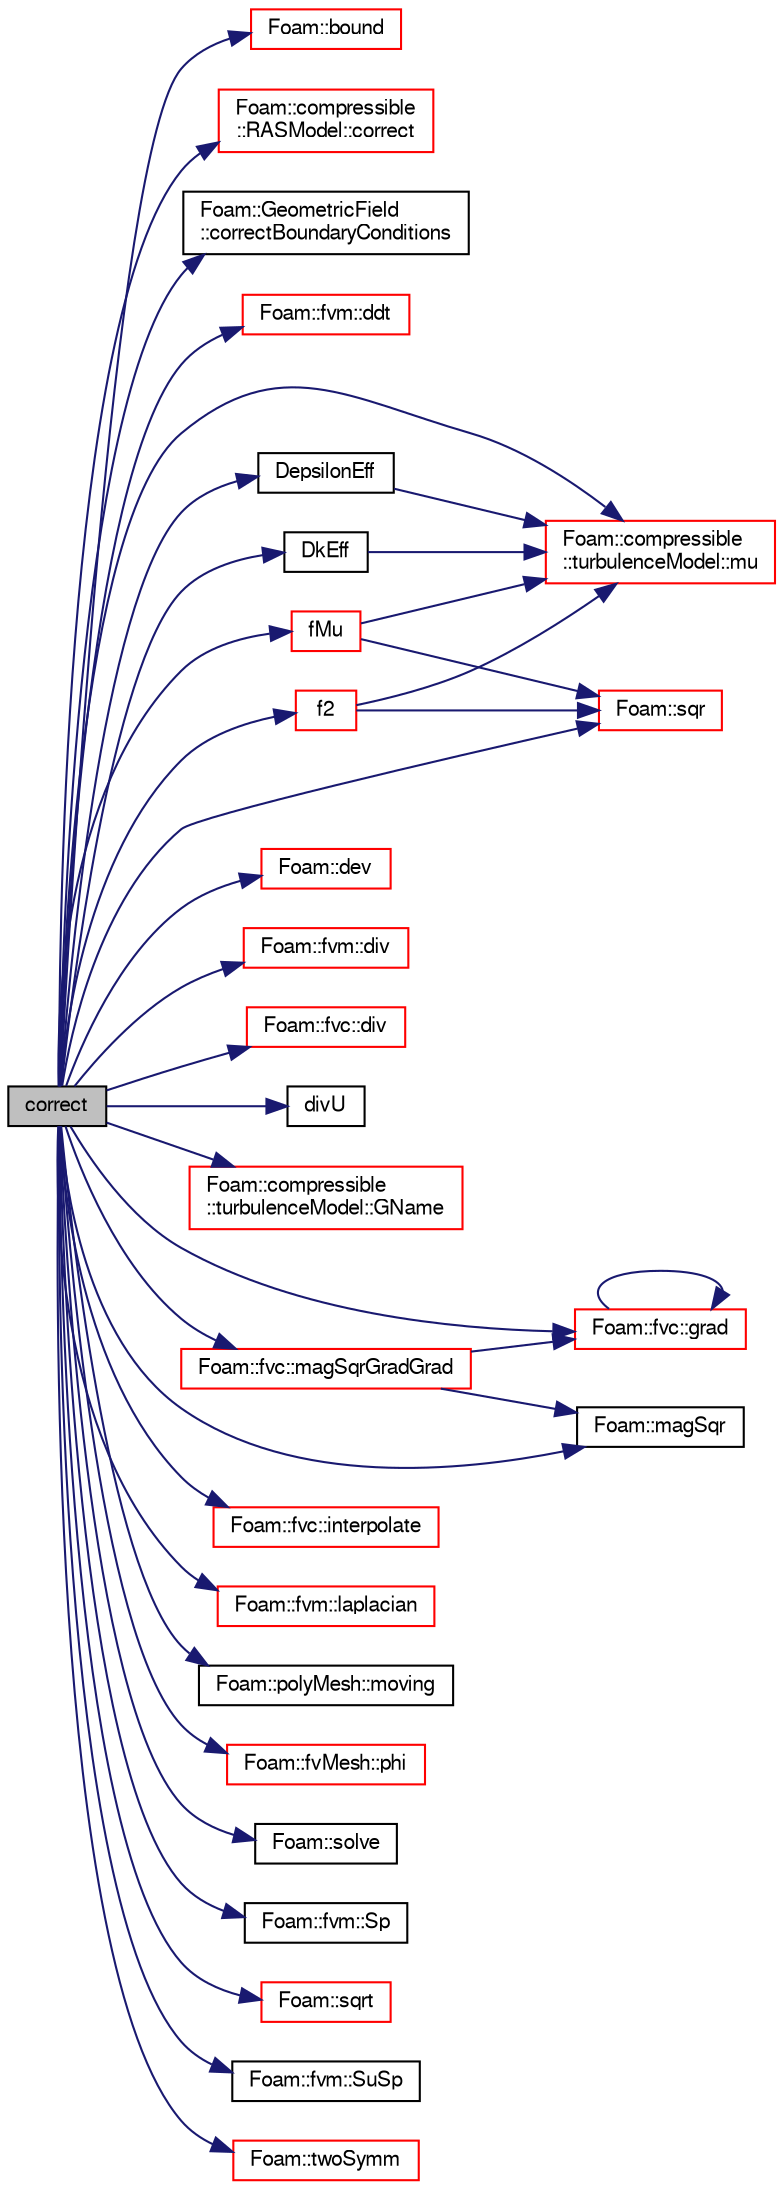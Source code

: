 digraph "correct"
{
  bgcolor="transparent";
  edge [fontname="FreeSans",fontsize="10",labelfontname="FreeSans",labelfontsize="10"];
  node [fontname="FreeSans",fontsize="10",shape=record];
  rankdir="LR";
  Node1430 [label="correct",height=0.2,width=0.4,color="black", fillcolor="grey75", style="filled", fontcolor="black"];
  Node1430 -> Node1431 [color="midnightblue",fontsize="10",style="solid",fontname="FreeSans"];
  Node1431 [label="Foam::bound",height=0.2,width=0.4,color="red",URL="$a21124.html#a334b2a2d0ce7997d360f7a018174a077",tooltip="Bound the given scalar field if it has gone unbounded. "];
  Node1430 -> Node1745 [color="midnightblue",fontsize="10",style="solid",fontname="FreeSans"];
  Node1745 [label="Foam::compressible\l::RASModel::correct",height=0.2,width=0.4,color="red",URL="$a30758.html#a3ae44b28050c3aa494c1d8e18cf618c1",tooltip="Solve the turbulence equations and correct the turbulence viscosity. "];
  Node1430 -> Node1738 [color="midnightblue",fontsize="10",style="solid",fontname="FreeSans"];
  Node1738 [label="Foam::GeometricField\l::correctBoundaryConditions",height=0.2,width=0.4,color="black",URL="$a22434.html#acaf6878ef900e593c4b20812f1b567d6",tooltip="Correct boundary field. "];
  Node1430 -> Node1747 [color="midnightblue",fontsize="10",style="solid",fontname="FreeSans"];
  Node1747 [label="Foam::fvm::ddt",height=0.2,width=0.4,color="red",URL="$a21135.html#a2d88eca98ab69b84af7ddb96e35f5a44"];
  Node1430 -> Node1748 [color="midnightblue",fontsize="10",style="solid",fontname="FreeSans"];
  Node1748 [label="DepsilonEff",height=0.2,width=0.4,color="black",URL="$a30750.html#aaeb98c07acb7524ea98bf458352bc85a",tooltip="Return the effective diffusivity for epsilon. "];
  Node1748 -> Node1749 [color="midnightblue",fontsize="10",style="solid",fontname="FreeSans"];
  Node1749 [label="Foam::compressible\l::turbulenceModel::mu",height=0.2,width=0.4,color="red",URL="$a30818.html#a54025d7e9635694b562bfb981e31e6da",tooltip="Return the laminar viscosity. "];
  Node1430 -> Node1751 [color="midnightblue",fontsize="10",style="solid",fontname="FreeSans"];
  Node1751 [label="Foam::dev",height=0.2,width=0.4,color="red",URL="$a21124.html#a042ede1d98e91923a7cc5e14e9f86854"];
  Node1430 -> Node1752 [color="midnightblue",fontsize="10",style="solid",fontname="FreeSans"];
  Node1752 [label="Foam::fvm::div",height=0.2,width=0.4,color="red",URL="$a21135.html#a058dd4757c11ae656c8d576632b33d25"];
  Node1430 -> Node1614 [color="midnightblue",fontsize="10",style="solid",fontname="FreeSans"];
  Node1614 [label="Foam::fvc::div",height=0.2,width=0.4,color="red",URL="$a21134.html#a585533948ad80abfe589d920c641f251"];
  Node1430 -> Node1761 [color="midnightblue",fontsize="10",style="solid",fontname="FreeSans"];
  Node1761 [label="divU",height=0.2,width=0.4,color="black",URL="$a38540.html#a09bc63f3dad0c233d722b7374810ad3d"];
  Node1430 -> Node1762 [color="midnightblue",fontsize="10",style="solid",fontname="FreeSans"];
  Node1762 [label="DkEff",height=0.2,width=0.4,color="black",URL="$a30750.html#a1faa4b448524c4de622637dc51aa4a30",tooltip="Return the effective diffusivity for k. "];
  Node1762 -> Node1749 [color="midnightblue",fontsize="10",style="solid",fontname="FreeSans"];
  Node1430 -> Node1763 [color="midnightblue",fontsize="10",style="solid",fontname="FreeSans"];
  Node1763 [label="f2",height=0.2,width=0.4,color="red",URL="$a30750.html#a1b4f7d92e1429c1ddb52e85a205ce7fb"];
  Node1763 -> Node1749 [color="midnightblue",fontsize="10",style="solid",fontname="FreeSans"];
  Node1763 -> Node1767 [color="midnightblue",fontsize="10",style="solid",fontname="FreeSans"];
  Node1767 [label="Foam::sqr",height=0.2,width=0.4,color="red",URL="$a21124.html#a277dc11c581d53826ab5090b08f3b17b"];
  Node1430 -> Node1766 [color="midnightblue",fontsize="10",style="solid",fontname="FreeSans"];
  Node1766 [label="fMu",height=0.2,width=0.4,color="red",URL="$a30750.html#aedc45d75cb3b8ce73e8a20aa7cbe2a33"];
  Node1766 -> Node1749 [color="midnightblue",fontsize="10",style="solid",fontname="FreeSans"];
  Node1766 -> Node1767 [color="midnightblue",fontsize="10",style="solid",fontname="FreeSans"];
  Node1430 -> Node1769 [color="midnightblue",fontsize="10",style="solid",fontname="FreeSans"];
  Node1769 [label="Foam::compressible\l::turbulenceModel::GName",height=0.2,width=0.4,color="red",URL="$a30818.html#a530c14556551704a03baa28ac70a78a0",tooltip="Helper function to return the nam eof the turbulence G field. "];
  Node1430 -> Node1770 [color="midnightblue",fontsize="10",style="solid",fontname="FreeSans"];
  Node1770 [label="Foam::fvc::grad",height=0.2,width=0.4,color="red",URL="$a21134.html#a7c00ec90ecc15ed3005255e42c52827a"];
  Node1770 -> Node1770 [color="midnightblue",fontsize="10",style="solid",fontname="FreeSans"];
  Node1430 -> Node1772 [color="midnightblue",fontsize="10",style="solid",fontname="FreeSans"];
  Node1772 [label="Foam::fvc::interpolate",height=0.2,width=0.4,color="red",URL="$a21134.html#addbc18784300dd0955a9bf79f8e2c43b"];
  Node1430 -> Node1773 [color="midnightblue",fontsize="10",style="solid",fontname="FreeSans"];
  Node1773 [label="Foam::fvm::laplacian",height=0.2,width=0.4,color="red",URL="$a21135.html#a05679b154654e47e9f1e2fbd2bc0bae0"];
  Node1430 -> Node1774 [color="midnightblue",fontsize="10",style="solid",fontname="FreeSans"];
  Node1774 [label="Foam::magSqr",height=0.2,width=0.4,color="black",URL="$a21124.html#ae6fff2c6981e6d9618aa5038e69def6e"];
  Node1430 -> Node1775 [color="midnightblue",fontsize="10",style="solid",fontname="FreeSans"];
  Node1775 [label="Foam::fvc::magSqrGradGrad",height=0.2,width=0.4,color="red",URL="$a21134.html#a50095c877eb654d989c28539a607c5cc"];
  Node1775 -> Node1774 [color="midnightblue",fontsize="10",style="solid",fontname="FreeSans"];
  Node1775 -> Node1770 [color="midnightblue",fontsize="10",style="solid",fontname="FreeSans"];
  Node1430 -> Node1618 [color="midnightblue",fontsize="10",style="solid",fontname="FreeSans"];
  Node1618 [label="Foam::polyMesh::moving",height=0.2,width=0.4,color="black",URL="$a27410.html#afa64275c1aa240283901d7afcb2f153d",tooltip="Is mesh moving. "];
  Node1430 -> Node1749 [color="midnightblue",fontsize="10",style="solid",fontname="FreeSans"];
  Node1430 -> Node1572 [color="midnightblue",fontsize="10",style="solid",fontname="FreeSans"];
  Node1572 [label="Foam::fvMesh::phi",height=0.2,width=0.4,color="red",URL="$a22766.html#a48401d78677e2dbdd15a4c41d49677b8",tooltip="Return cell face motion fluxes. "];
  Node1430 -> Node1777 [color="midnightblue",fontsize="10",style="solid",fontname="FreeSans"];
  Node1777 [label="Foam::solve",height=0.2,width=0.4,color="black",URL="$a21124.html#a745114a2fef57ff2df3946017d4dec34",tooltip="Solve returning the solution statistics given convergence tolerance. "];
  Node1430 -> Node1778 [color="midnightblue",fontsize="10",style="solid",fontname="FreeSans"];
  Node1778 [label="Foam::fvm::Sp",height=0.2,width=0.4,color="black",URL="$a21135.html#a67e0938495ebeac7ad57361957720554"];
  Node1430 -> Node1767 [color="midnightblue",fontsize="10",style="solid",fontname="FreeSans"];
  Node1430 -> Node1779 [color="midnightblue",fontsize="10",style="solid",fontname="FreeSans"];
  Node1779 [label="Foam::sqrt",height=0.2,width=0.4,color="red",URL="$a21124.html#a8616bd62eebf2342a80222fecb1bda71"];
  Node1430 -> Node1780 [color="midnightblue",fontsize="10",style="solid",fontname="FreeSans"];
  Node1780 [label="Foam::fvm::SuSp",height=0.2,width=0.4,color="black",URL="$a21135.html#afbc5644dc62f3adaff3848482484e0a6"];
  Node1430 -> Node1781 [color="midnightblue",fontsize="10",style="solid",fontname="FreeSans"];
  Node1781 [label="Foam::twoSymm",height=0.2,width=0.4,color="red",URL="$a21124.html#a446550beb700669a32e76d9b87d5e043"];
}
